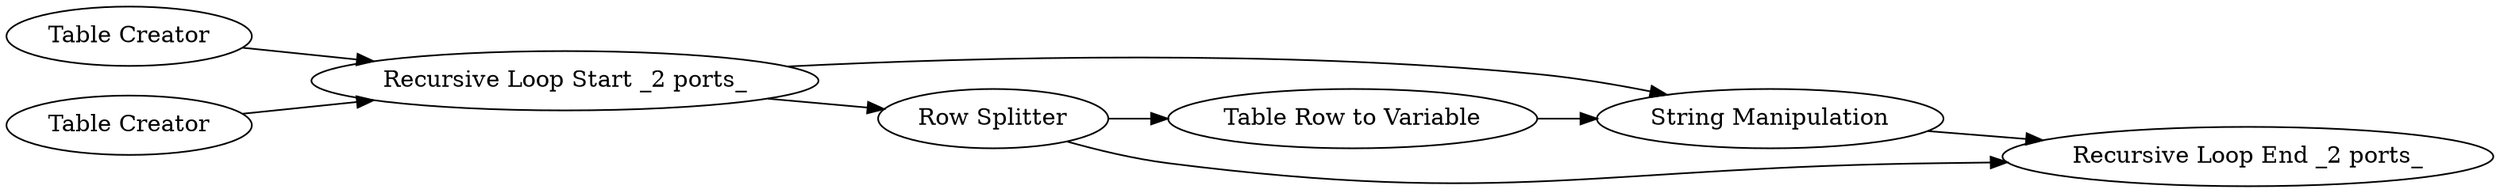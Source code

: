 digraph {
	3 -> 9
	5 -> 8
	5 -> 4
	8 -> 9
	9 -> 4
	3 -> 5
	2 -> 3
	1 -> 3
	5 [label="Row Splitter"]
	1 [label="Table Creator"]
	9 [label="String Manipulation"]
	4 [label="Recursive Loop End _2 ports_"]
	8 [label="Table Row to Variable"]
	3 [label="Recursive Loop Start _2 ports_"]
	2 [label="Table Creator"]
	rankdir=LR
}
